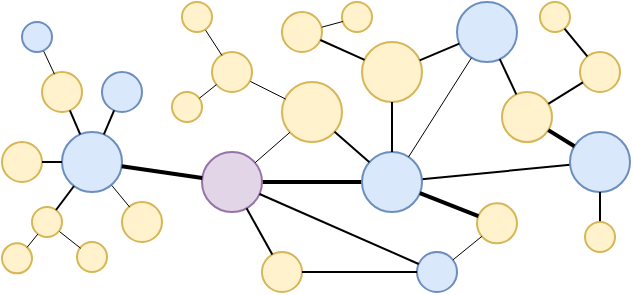 <mxfile version="26.2.8">
  <diagram name="Page-1" id="boo6m4YLyro9kjkW5rnf">
    <mxGraphModel dx="945" dy="433" grid="1" gridSize="10" guides="1" tooltips="1" connect="1" arrows="1" fold="1" page="1" pageScale="1" pageWidth="827" pageHeight="1169" math="0" shadow="0">
      <root>
        <mxCell id="0" />
        <mxCell id="1" parent="0" />
        <mxCell id="J7mu65JZnzgbX4srb6xb-15" value="" style="endArrow=none;html=1;rounded=0;" edge="1" parent="1" source="J7mu65JZnzgbX4srb6xb-8" target="J7mu65JZnzgbX4srb6xb-2">
          <mxGeometry width="50" height="50" relative="1" as="geometry">
            <mxPoint x="340" y="430" as="sourcePoint" />
            <mxPoint x="390" y="380" as="targetPoint" />
          </mxGeometry>
        </mxCell>
        <mxCell id="J7mu65JZnzgbX4srb6xb-14" value="" style="endArrow=none;html=1;rounded=0;strokeWidth=2;" edge="1" parent="1" source="J7mu65JZnzgbX4srb6xb-3" target="J7mu65JZnzgbX4srb6xb-8">
          <mxGeometry width="50" height="50" relative="1" as="geometry">
            <mxPoint x="290" y="430" as="sourcePoint" />
            <mxPoint x="340" y="380" as="targetPoint" />
          </mxGeometry>
        </mxCell>
        <mxCell id="J7mu65JZnzgbX4srb6xb-1" value="" style="ellipse;whiteSpace=wrap;html=1;aspect=fixed;fillColor=#fff2cc;strokeColor=#d6b656;" vertex="1" parent="1">
          <mxGeometry x="260" y="350" width="20" height="20" as="geometry" />
        </mxCell>
        <mxCell id="J7mu65JZnzgbX4srb6xb-2" value="" style="ellipse;whiteSpace=wrap;html=1;aspect=fixed;fillColor=#dae8fc;strokeColor=#6c8ebf;" vertex="1" parent="1">
          <mxGeometry x="404" y="410" width="30" height="30" as="geometry" />
        </mxCell>
        <mxCell id="J7mu65JZnzgbX4srb6xb-3" value="" style="ellipse;whiteSpace=wrap;html=1;aspect=fixed;fillColor=#e1d5e7;strokeColor=#9673a6;" vertex="1" parent="1">
          <mxGeometry x="220" y="420" width="30" height="30" as="geometry" />
        </mxCell>
        <mxCell id="J7mu65JZnzgbX4srb6xb-4" value="" style="ellipse;whiteSpace=wrap;html=1;aspect=fixed;fillColor=#fff2cc;strokeColor=#d6b656;" vertex="1" parent="1">
          <mxGeometry x="260" y="385" width="30" height="30" as="geometry" />
        </mxCell>
        <mxCell id="J7mu65JZnzgbX4srb6xb-5" value="" style="ellipse;whiteSpace=wrap;html=1;aspect=fixed;fillColor=#fff2cc;strokeColor=#d6b656;" vertex="1" parent="1">
          <mxGeometry x="357.5" y="445.67" width="20" height="20" as="geometry" />
        </mxCell>
        <mxCell id="J7mu65JZnzgbX4srb6xb-6" value="" style="ellipse;whiteSpace=wrap;html=1;aspect=fixed;fillColor=#fff2cc;strokeColor=#d6b656;" vertex="1" parent="1">
          <mxGeometry x="370" y="390" width="25" height="25" as="geometry" />
        </mxCell>
        <mxCell id="J7mu65JZnzgbX4srb6xb-7" value="" style="ellipse;whiteSpace=wrap;html=1;aspect=fixed;fillColor=#dae8fc;strokeColor=#6c8ebf;" vertex="1" parent="1">
          <mxGeometry x="347.5" y="345" width="30" height="30" as="geometry" />
        </mxCell>
        <mxCell id="J7mu65JZnzgbX4srb6xb-8" value="" style="ellipse;whiteSpace=wrap;html=1;aspect=fixed;fillColor=#dae8fc;strokeColor=#6c8ebf;" vertex="1" parent="1">
          <mxGeometry x="300" y="420" width="30" height="30" as="geometry" />
        </mxCell>
        <mxCell id="J7mu65JZnzgbX4srb6xb-9" value="" style="ellipse;whiteSpace=wrap;html=1;aspect=fixed;fillColor=#fff2cc;strokeColor=#d6b656;" vertex="1" parent="1">
          <mxGeometry x="180" y="445" width="20" height="20" as="geometry" />
        </mxCell>
        <mxCell id="J7mu65JZnzgbX4srb6xb-10" value="" style="ellipse;whiteSpace=wrap;html=1;aspect=fixed;fillColor=#fff2cc;strokeColor=#d6b656;" vertex="1" parent="1">
          <mxGeometry x="300" y="365" width="30" height="30" as="geometry" />
        </mxCell>
        <mxCell id="J7mu65JZnzgbX4srb6xb-11" value="" style="ellipse;whiteSpace=wrap;html=1;aspect=fixed;fillColor=#fff2cc;strokeColor=#d6b656;" vertex="1" parent="1">
          <mxGeometry x="120" y="415" width="20" height="20" as="geometry" />
        </mxCell>
        <mxCell id="J7mu65JZnzgbX4srb6xb-12" value="" style="ellipse;whiteSpace=wrap;html=1;aspect=fixed;fillColor=#dae8fc;strokeColor=#6c8ebf;" vertex="1" parent="1">
          <mxGeometry x="170" y="380" width="20" height="20" as="geometry" />
        </mxCell>
        <mxCell id="J7mu65JZnzgbX4srb6xb-13" value="" style="ellipse;whiteSpace=wrap;html=1;aspect=fixed;fillColor=#dae8fc;strokeColor=#6c8ebf;" vertex="1" parent="1">
          <mxGeometry x="150" y="410" width="30" height="30" as="geometry" />
        </mxCell>
        <mxCell id="J7mu65JZnzgbX4srb6xb-16" value="" style="endArrow=none;html=1;rounded=0;strokeWidth=2;" edge="1" parent="1" source="J7mu65JZnzgbX4srb6xb-8" target="J7mu65JZnzgbX4srb6xb-5">
          <mxGeometry width="50" height="50" relative="1" as="geometry">
            <mxPoint x="310" y="390" as="sourcePoint" />
            <mxPoint x="400" y="395" as="targetPoint" />
          </mxGeometry>
        </mxCell>
        <mxCell id="J7mu65JZnzgbX4srb6xb-17" value="" style="endArrow=none;html=1;rounded=0;strokeWidth=2;" edge="1" parent="1" source="J7mu65JZnzgbX4srb6xb-6" target="J7mu65JZnzgbX4srb6xb-2">
          <mxGeometry width="50" height="50" relative="1" as="geometry">
            <mxPoint x="340" y="430" as="sourcePoint" />
            <mxPoint x="390" y="380" as="targetPoint" />
          </mxGeometry>
        </mxCell>
        <mxCell id="J7mu65JZnzgbX4srb6xb-18" value="" style="endArrow=none;html=1;rounded=0;" edge="1" parent="1" source="J7mu65JZnzgbX4srb6xb-6" target="J7mu65JZnzgbX4srb6xb-7">
          <mxGeometry width="50" height="50" relative="1" as="geometry">
            <mxPoint x="340" y="430" as="sourcePoint" />
            <mxPoint x="390" y="380" as="targetPoint" />
          </mxGeometry>
        </mxCell>
        <mxCell id="J7mu65JZnzgbX4srb6xb-19" value="" style="ellipse;whiteSpace=wrap;html=1;aspect=fixed;fillColor=#fff2cc;strokeColor=#d6b656;" vertex="1" parent="1">
          <mxGeometry x="140" y="380" width="20" height="20" as="geometry" />
        </mxCell>
        <mxCell id="J7mu65JZnzgbX4srb6xb-20" value="" style="ellipse;whiteSpace=wrap;html=1;aspect=fixed;fillColor=#fff2cc;strokeColor=#d6b656;" vertex="1" parent="1">
          <mxGeometry x="250" y="470" width="20" height="20" as="geometry" />
        </mxCell>
        <mxCell id="J7mu65JZnzgbX4srb6xb-21" value="" style="ellipse;whiteSpace=wrap;html=1;aspect=fixed;fillColor=#dae8fc;strokeColor=#6c8ebf;" vertex="1" parent="1">
          <mxGeometry x="130" y="355" width="15" height="15" as="geometry" />
        </mxCell>
        <mxCell id="J7mu65JZnzgbX4srb6xb-22" value="" style="ellipse;whiteSpace=wrap;html=1;aspect=fixed;fillColor=#dae8fc;strokeColor=#6c8ebf;" vertex="1" parent="1">
          <mxGeometry x="327.5" y="470" width="20" height="20" as="geometry" />
        </mxCell>
        <mxCell id="J7mu65JZnzgbX4srb6xb-23" value="" style="ellipse;whiteSpace=wrap;html=1;aspect=fixed;fillColor=#fff2cc;strokeColor=#d6b656;" vertex="1" parent="1">
          <mxGeometry x="135" y="447.5" width="15" height="15" as="geometry" />
        </mxCell>
        <mxCell id="J7mu65JZnzgbX4srb6xb-25" value="" style="endArrow=none;html=1;rounded=0;" edge="1" parent="1" source="J7mu65JZnzgbX4srb6xb-20" target="J7mu65JZnzgbX4srb6xb-3">
          <mxGeometry width="50" height="50" relative="1" as="geometry">
            <mxPoint x="340" y="460" as="sourcePoint" />
            <mxPoint x="390" y="410" as="targetPoint" />
          </mxGeometry>
        </mxCell>
        <mxCell id="J7mu65JZnzgbX4srb6xb-26" value="" style="endArrow=none;html=1;rounded=0;" edge="1" parent="1" source="J7mu65JZnzgbX4srb6xb-20" target="J7mu65JZnzgbX4srb6xb-22">
          <mxGeometry width="50" height="50" relative="1" as="geometry">
            <mxPoint x="340" y="460" as="sourcePoint" />
            <mxPoint x="390" y="410" as="targetPoint" />
          </mxGeometry>
        </mxCell>
        <mxCell id="J7mu65JZnzgbX4srb6xb-27" value="" style="endArrow=none;html=1;rounded=0;strokeWidth=2;" edge="1" parent="1" source="J7mu65JZnzgbX4srb6xb-3" target="J7mu65JZnzgbX4srb6xb-13">
          <mxGeometry width="50" height="50" relative="1" as="geometry">
            <mxPoint x="340" y="460" as="sourcePoint" />
            <mxPoint x="390" y="410" as="targetPoint" />
          </mxGeometry>
        </mxCell>
        <mxCell id="J7mu65JZnzgbX4srb6xb-28" value="" style="endArrow=none;html=1;rounded=0;strokeWidth=0.5;" edge="1" parent="1" source="J7mu65JZnzgbX4srb6xb-22" target="J7mu65JZnzgbX4srb6xb-5">
          <mxGeometry width="50" height="50" relative="1" as="geometry">
            <mxPoint x="340" y="460" as="sourcePoint" />
            <mxPoint x="390" y="410" as="targetPoint" />
          </mxGeometry>
        </mxCell>
        <mxCell id="J7mu65JZnzgbX4srb6xb-29" value="" style="endArrow=none;html=1;rounded=0;" edge="1" parent="1" source="J7mu65JZnzgbX4srb6xb-8" target="J7mu65JZnzgbX4srb6xb-10">
          <mxGeometry width="50" height="50" relative="1" as="geometry">
            <mxPoint x="340" y="460" as="sourcePoint" />
            <mxPoint x="390" y="410" as="targetPoint" />
          </mxGeometry>
        </mxCell>
        <mxCell id="J7mu65JZnzgbX4srb6xb-30" value="" style="endArrow=none;html=1;rounded=0;" edge="1" parent="1" source="J7mu65JZnzgbX4srb6xb-1" target="J7mu65JZnzgbX4srb6xb-10">
          <mxGeometry width="50" height="50" relative="1" as="geometry">
            <mxPoint x="340" y="460" as="sourcePoint" />
            <mxPoint x="390" y="410" as="targetPoint" />
          </mxGeometry>
        </mxCell>
        <mxCell id="J7mu65JZnzgbX4srb6xb-31" value="" style="endArrow=none;html=1;rounded=0;" edge="1" parent="1" source="J7mu65JZnzgbX4srb6xb-7" target="J7mu65JZnzgbX4srb6xb-10">
          <mxGeometry width="50" height="50" relative="1" as="geometry">
            <mxPoint x="340" y="460" as="sourcePoint" />
            <mxPoint x="390" y="410" as="targetPoint" />
          </mxGeometry>
        </mxCell>
        <mxCell id="J7mu65JZnzgbX4srb6xb-32" value="" style="endArrow=none;html=1;rounded=0;" edge="1" parent="1" source="J7mu65JZnzgbX4srb6xb-13" target="J7mu65JZnzgbX4srb6xb-11">
          <mxGeometry width="50" height="50" relative="1" as="geometry">
            <mxPoint x="340" y="460" as="sourcePoint" />
            <mxPoint x="390" y="410" as="targetPoint" />
          </mxGeometry>
        </mxCell>
        <mxCell id="J7mu65JZnzgbX4srb6xb-33" value="" style="endArrow=none;html=1;rounded=0;" edge="1" parent="1" source="J7mu65JZnzgbX4srb6xb-4" target="J7mu65JZnzgbX4srb6xb-8">
          <mxGeometry width="50" height="50" relative="1" as="geometry">
            <mxPoint x="340" y="460" as="sourcePoint" />
            <mxPoint x="390" y="410" as="targetPoint" />
          </mxGeometry>
        </mxCell>
        <mxCell id="J7mu65JZnzgbX4srb6xb-34" value="" style="endArrow=none;html=1;rounded=0;" edge="1" parent="1" source="J7mu65JZnzgbX4srb6xb-13" target="J7mu65JZnzgbX4srb6xb-12">
          <mxGeometry width="50" height="50" relative="1" as="geometry">
            <mxPoint x="340" y="460" as="sourcePoint" />
            <mxPoint x="390" y="410" as="targetPoint" />
          </mxGeometry>
        </mxCell>
        <mxCell id="J7mu65JZnzgbX4srb6xb-35" value="" style="endArrow=none;html=1;rounded=0;strokeWidth=0.5;" edge="1" parent="1" source="J7mu65JZnzgbX4srb6xb-13" target="J7mu65JZnzgbX4srb6xb-9">
          <mxGeometry width="50" height="50" relative="1" as="geometry">
            <mxPoint x="340" y="460" as="sourcePoint" />
            <mxPoint x="390" y="410" as="targetPoint" />
          </mxGeometry>
        </mxCell>
        <mxCell id="J7mu65JZnzgbX4srb6xb-36" value="" style="endArrow=none;html=1;rounded=0;" edge="1" parent="1" source="J7mu65JZnzgbX4srb6xb-23" target="J7mu65JZnzgbX4srb6xb-13">
          <mxGeometry width="50" height="50" relative="1" as="geometry">
            <mxPoint x="340" y="460" as="sourcePoint" />
            <mxPoint x="390" y="410" as="targetPoint" />
          </mxGeometry>
        </mxCell>
        <mxCell id="J7mu65JZnzgbX4srb6xb-37" value="" style="endArrow=none;html=1;rounded=0;strokeWidth=0.5;" edge="1" parent="1" source="J7mu65JZnzgbX4srb6xb-19" target="J7mu65JZnzgbX4srb6xb-21">
          <mxGeometry width="50" height="50" relative="1" as="geometry">
            <mxPoint x="340" y="460" as="sourcePoint" />
            <mxPoint x="390" y="410" as="targetPoint" />
          </mxGeometry>
        </mxCell>
        <mxCell id="J7mu65JZnzgbX4srb6xb-38" value="" style="endArrow=none;html=1;rounded=0;" edge="1" parent="1" source="J7mu65JZnzgbX4srb6xb-19" target="J7mu65JZnzgbX4srb6xb-13">
          <mxGeometry width="50" height="50" relative="1" as="geometry">
            <mxPoint x="340" y="460" as="sourcePoint" />
            <mxPoint x="390" y="410" as="targetPoint" />
          </mxGeometry>
        </mxCell>
        <mxCell id="J7mu65JZnzgbX4srb6xb-42" value="" style="ellipse;whiteSpace=wrap;html=1;aspect=fixed;fillColor=#fff2cc;strokeColor=#d6b656;" vertex="1" parent="1">
          <mxGeometry x="409" y="370" width="20" height="20" as="geometry" />
        </mxCell>
        <mxCell id="J7mu65JZnzgbX4srb6xb-43" value="" style="endArrow=none;html=1;rounded=0;" edge="1" parent="1" source="J7mu65JZnzgbX4srb6xb-42" target="J7mu65JZnzgbX4srb6xb-6">
          <mxGeometry width="50" height="50" relative="1" as="geometry">
            <mxPoint x="426" y="413" as="sourcePoint" />
            <mxPoint x="403" y="452" as="targetPoint" />
          </mxGeometry>
        </mxCell>
        <mxCell id="J7mu65JZnzgbX4srb6xb-44" value="" style="endArrow=none;html=1;rounded=0;" edge="1" parent="1" source="J7mu65JZnzgbX4srb6xb-54" target="J7mu65JZnzgbX4srb6xb-2">
          <mxGeometry width="50" height="50" relative="1" as="geometry">
            <mxPoint x="429" y="450" as="sourcePoint" />
            <mxPoint x="390" y="410" as="targetPoint" />
          </mxGeometry>
        </mxCell>
        <mxCell id="J7mu65JZnzgbX4srb6xb-45" value="" style="endArrow=none;html=1;rounded=0;strokeWidth=0.5;" edge="1" parent="1" source="J7mu65JZnzgbX4srb6xb-8" target="J7mu65JZnzgbX4srb6xb-7">
          <mxGeometry width="50" height="50" relative="1" as="geometry">
            <mxPoint x="310" y="430" as="sourcePoint" />
            <mxPoint x="360" y="380" as="targetPoint" />
          </mxGeometry>
        </mxCell>
        <mxCell id="J7mu65JZnzgbX4srb6xb-46" value="" style="endArrow=none;html=1;rounded=0;strokeWidth=0.5;" edge="1" parent="1" source="J7mu65JZnzgbX4srb6xb-4" target="J7mu65JZnzgbX4srb6xb-3">
          <mxGeometry width="50" height="50" relative="1" as="geometry">
            <mxPoint x="227" y="384" as="sourcePoint" />
            <mxPoint x="313" y="446" as="targetPoint" />
          </mxGeometry>
        </mxCell>
        <mxCell id="J7mu65JZnzgbX4srb6xb-47" value="" style="ellipse;whiteSpace=wrap;html=1;aspect=fixed;fillColor=#fff2cc;strokeColor=#d6b656;" vertex="1" parent="1">
          <mxGeometry x="225" y="370" width="20" height="20" as="geometry" />
        </mxCell>
        <mxCell id="J7mu65JZnzgbX4srb6xb-48" value="" style="endArrow=none;html=1;rounded=0;strokeWidth=0.5;" edge="1" parent="1" source="J7mu65JZnzgbX4srb6xb-4" target="J7mu65JZnzgbX4srb6xb-47">
          <mxGeometry width="50" height="50" relative="1" as="geometry">
            <mxPoint x="274" y="420" as="sourcePoint" />
            <mxPoint x="256" y="435" as="targetPoint" />
          </mxGeometry>
        </mxCell>
        <mxCell id="J7mu65JZnzgbX4srb6xb-50" value="" style="ellipse;whiteSpace=wrap;html=1;aspect=fixed;fillColor=#fff2cc;strokeColor=#d6b656;" vertex="1" parent="1">
          <mxGeometry x="157.5" y="465" width="15" height="15" as="geometry" />
        </mxCell>
        <mxCell id="J7mu65JZnzgbX4srb6xb-51" value="" style="endArrow=none;html=1;rounded=0;strokeWidth=0.5;" edge="1" parent="1" source="J7mu65JZnzgbX4srb6xb-23" target="J7mu65JZnzgbX4srb6xb-50">
          <mxGeometry width="50" height="50" relative="1" as="geometry">
            <mxPoint x="183" y="448" as="sourcePoint" />
            <mxPoint x="195" y="467" as="targetPoint" />
          </mxGeometry>
        </mxCell>
        <mxCell id="J7mu65JZnzgbX4srb6xb-52" value="" style="ellipse;whiteSpace=wrap;html=1;aspect=fixed;fillColor=#fff2cc;strokeColor=#d6b656;" vertex="1" parent="1">
          <mxGeometry x="120" y="465.67" width="15" height="15" as="geometry" />
        </mxCell>
        <mxCell id="J7mu65JZnzgbX4srb6xb-53" value="" style="endArrow=none;html=1;rounded=0;strokeWidth=0.5;" edge="1" parent="1" target="J7mu65JZnzgbX4srb6xb-52" source="J7mu65JZnzgbX4srb6xb-23">
          <mxGeometry width="50" height="50" relative="1" as="geometry">
            <mxPoint x="139.396" y="447.498" as="sourcePoint" />
            <mxPoint x="157.5" y="467.67" as="targetPoint" />
          </mxGeometry>
        </mxCell>
        <mxCell id="J7mu65JZnzgbX4srb6xb-54" value="" style="ellipse;whiteSpace=wrap;html=1;aspect=fixed;fillColor=#fff2cc;strokeColor=#d6b656;" vertex="1" parent="1">
          <mxGeometry x="411.5" y="455" width="15" height="15" as="geometry" />
        </mxCell>
        <mxCell id="J7mu65JZnzgbX4srb6xb-55" value="" style="ellipse;whiteSpace=wrap;html=1;aspect=fixed;fillColor=#fff2cc;strokeColor=#d6b656;" vertex="1" parent="1">
          <mxGeometry x="210" y="345" width="15" height="15" as="geometry" />
        </mxCell>
        <mxCell id="J7mu65JZnzgbX4srb6xb-56" value="" style="endArrow=none;html=1;rounded=0;strokeWidth=0.5;" edge="1" parent="1" target="J7mu65JZnzgbX4srb6xb-55" source="J7mu65JZnzgbX4srb6xb-47">
          <mxGeometry width="50" height="50" relative="1" as="geometry">
            <mxPoint x="200.5" y="340" as="sourcePoint" />
            <mxPoint x="247.5" y="347" as="targetPoint" />
          </mxGeometry>
        </mxCell>
        <mxCell id="J7mu65JZnzgbX4srb6xb-57" value="" style="ellipse;whiteSpace=wrap;html=1;aspect=fixed;fillColor=#fff2cc;strokeColor=#d6b656;" vertex="1" parent="1">
          <mxGeometry x="290" y="345" width="15" height="15" as="geometry" />
        </mxCell>
        <mxCell id="J7mu65JZnzgbX4srb6xb-58" value="" style="endArrow=none;html=1;rounded=0;strokeWidth=0.5;" edge="1" parent="1" target="J7mu65JZnzgbX4srb6xb-57" source="J7mu65JZnzgbX4srb6xb-1">
          <mxGeometry width="50" height="50" relative="1" as="geometry">
            <mxPoint x="290" y="340" as="sourcePoint" />
            <mxPoint x="337" y="347" as="targetPoint" />
          </mxGeometry>
        </mxCell>
        <mxCell id="J7mu65JZnzgbX4srb6xb-59" value="" style="ellipse;whiteSpace=wrap;html=1;aspect=fixed;fillColor=#fff2cc;strokeColor=#d6b656;" vertex="1" parent="1">
          <mxGeometry x="205" y="390" width="15" height="15" as="geometry" />
        </mxCell>
        <mxCell id="J7mu65JZnzgbX4srb6xb-60" value="" style="endArrow=none;html=1;rounded=0;strokeWidth=0.5;" edge="1" parent="1" target="J7mu65JZnzgbX4srb6xb-59" source="J7mu65JZnzgbX4srb6xb-47">
          <mxGeometry width="50" height="50" relative="1" as="geometry">
            <mxPoint x="195.5" y="385" as="sourcePoint" />
            <mxPoint x="242.5" y="392" as="targetPoint" />
          </mxGeometry>
        </mxCell>
        <mxCell id="J7mu65JZnzgbX4srb6xb-61" value="" style="ellipse;whiteSpace=wrap;html=1;aspect=fixed;fillColor=#fff2cc;strokeColor=#d6b656;" vertex="1" parent="1">
          <mxGeometry x="389" y="345" width="15" height="15" as="geometry" />
        </mxCell>
        <mxCell id="J7mu65JZnzgbX4srb6xb-62" value="" style="endArrow=none;html=1;rounded=0;strokeWidth=1;" edge="1" parent="1" target="J7mu65JZnzgbX4srb6xb-61" source="J7mu65JZnzgbX4srb6xb-42">
          <mxGeometry width="50" height="50" relative="1" as="geometry">
            <mxPoint x="414" y="385" as="sourcePoint" />
            <mxPoint x="461" y="392" as="targetPoint" />
          </mxGeometry>
        </mxCell>
        <mxCell id="J7mu65JZnzgbX4srb6xb-63" value="" style="endArrow=none;html=1;rounded=0;" edge="1" parent="1" source="J7mu65JZnzgbX4srb6xb-3" target="J7mu65JZnzgbX4srb6xb-22">
          <mxGeometry width="50" height="50" relative="1" as="geometry">
            <mxPoint x="280" y="490" as="sourcePoint" />
            <mxPoint x="338" y="490" as="targetPoint" />
          </mxGeometry>
        </mxCell>
      </root>
    </mxGraphModel>
  </diagram>
</mxfile>

